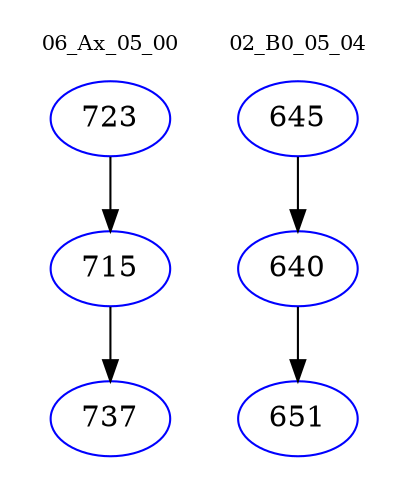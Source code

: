digraph{
subgraph cluster_0 {
color = white
label = "06_Ax_05_00";
fontsize=10;
T0_723 [label="723", color="blue"]
T0_723 -> T0_715 [color="black"]
T0_715 [label="715", color="blue"]
T0_715 -> T0_737 [color="black"]
T0_737 [label="737", color="blue"]
}
subgraph cluster_1 {
color = white
label = "02_B0_05_04";
fontsize=10;
T1_645 [label="645", color="blue"]
T1_645 -> T1_640 [color="black"]
T1_640 [label="640", color="blue"]
T1_640 -> T1_651 [color="black"]
T1_651 [label="651", color="blue"]
}
}
